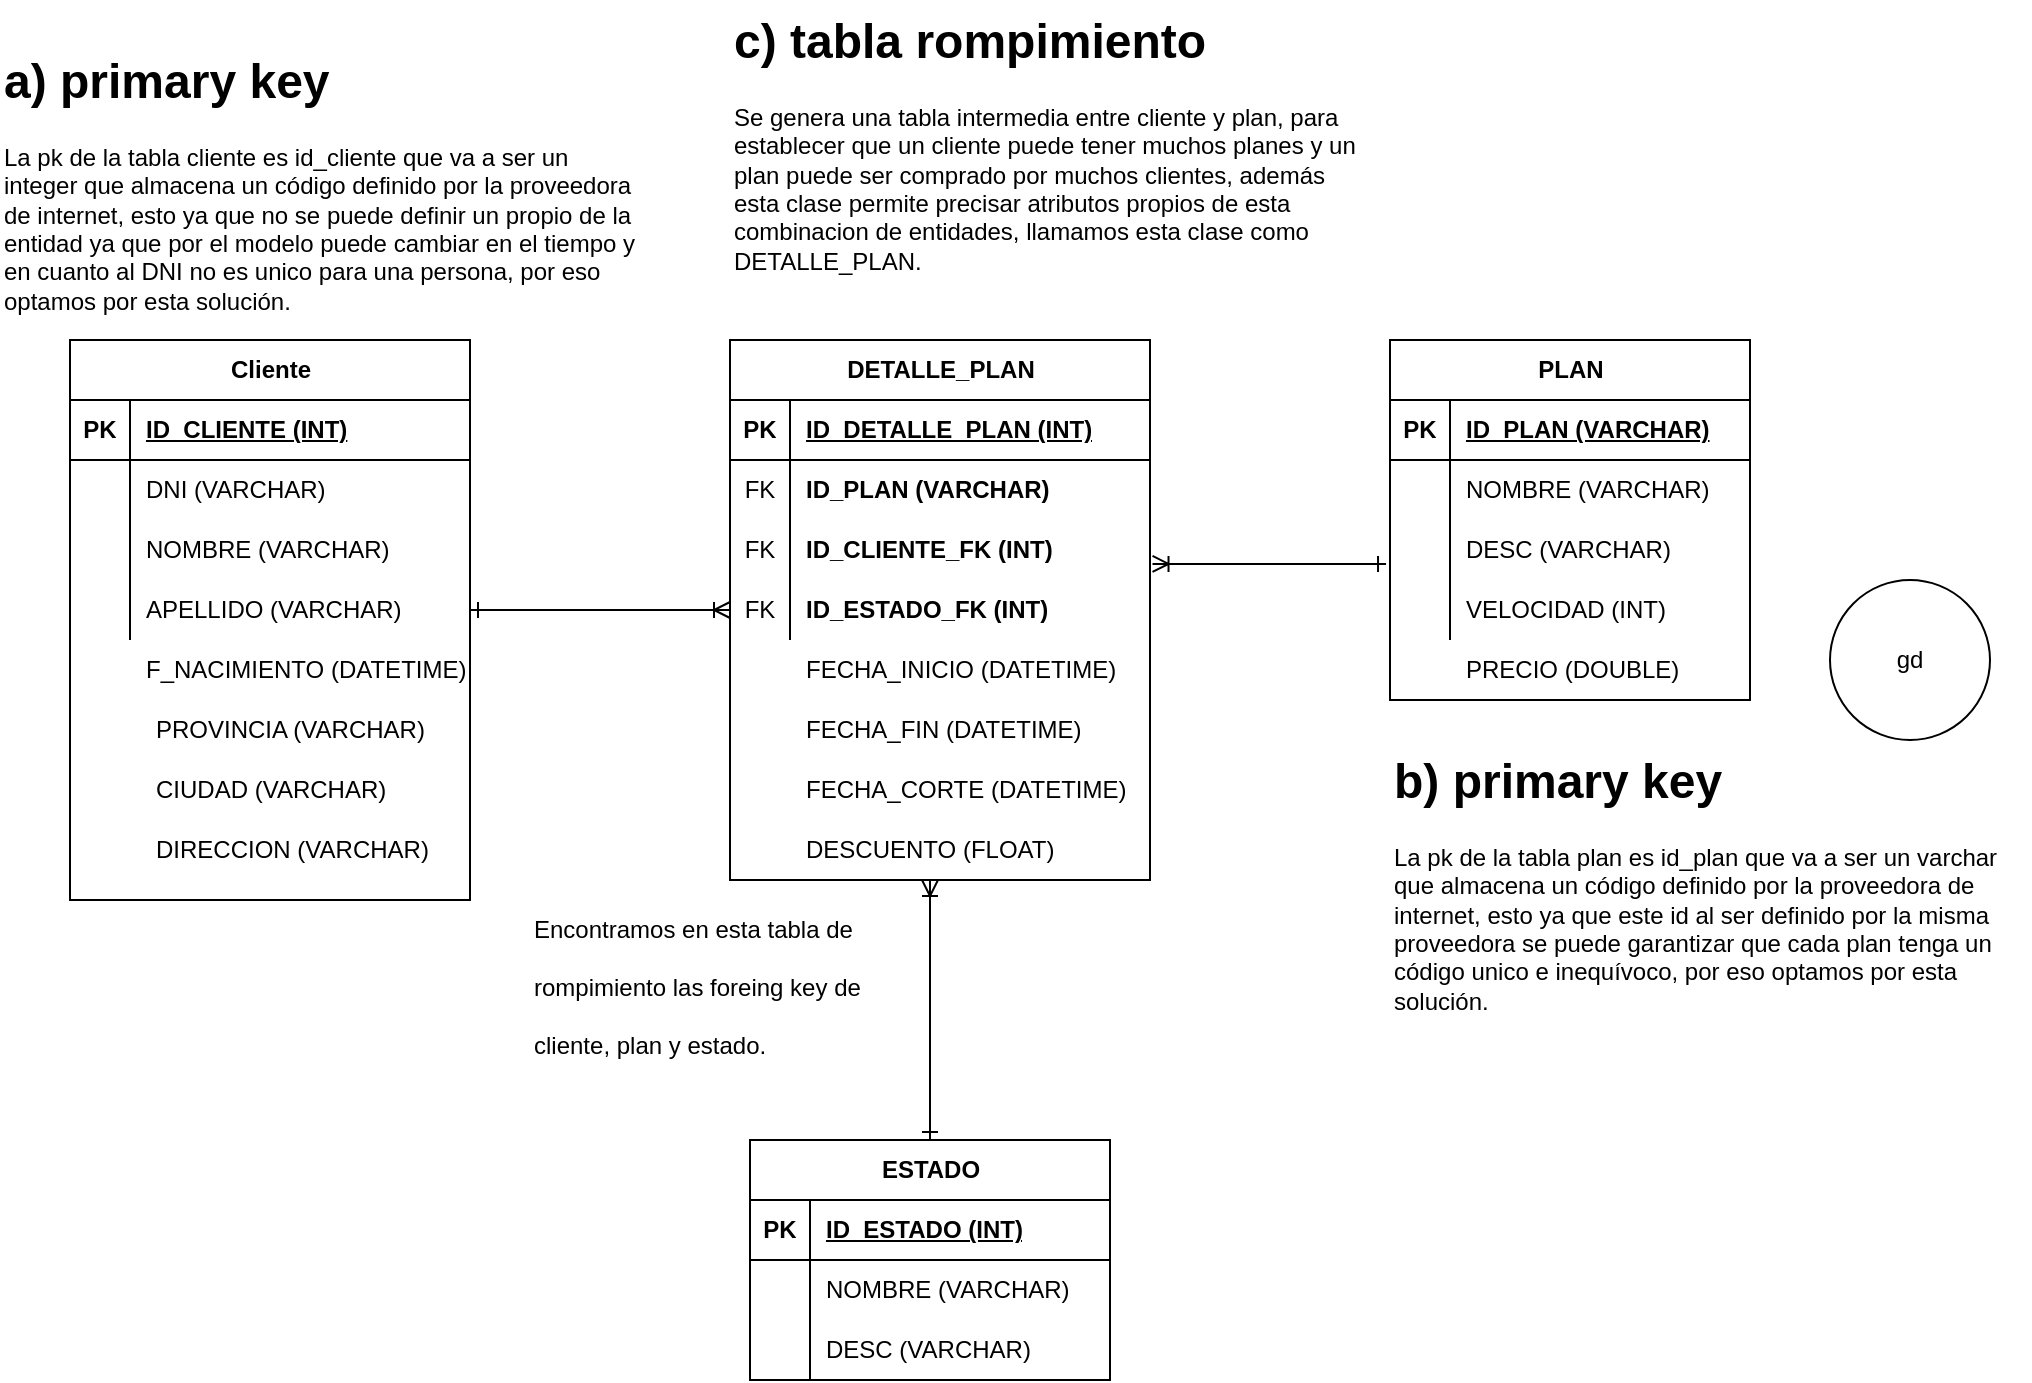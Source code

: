 <mxfile version="24.4.0" type="device">
  <diagram name="Página-1" id="uQsowlPVkjm7PyKZ2ve9">
    <mxGraphModel dx="1518" dy="786" grid="1" gridSize="10" guides="1" tooltips="1" connect="1" arrows="1" fold="1" page="1" pageScale="1" pageWidth="827" pageHeight="1169" math="0" shadow="0">
      <root>
        <mxCell id="0" />
        <mxCell id="1" parent="0" />
        <mxCell id="TAoLNEUiDQfu-hUEuMr9-1" value="Cliente" style="shape=table;startSize=30;container=1;collapsible=1;childLayout=tableLayout;fixedRows=1;rowLines=0;fontStyle=1;align=center;resizeLast=1;html=1;" vertex="1" parent="1">
          <mxGeometry x="40" y="290" width="200" height="280" as="geometry" />
        </mxCell>
        <mxCell id="TAoLNEUiDQfu-hUEuMr9-2" value="" style="shape=tableRow;horizontal=0;startSize=0;swimlaneHead=0;swimlaneBody=0;fillColor=none;collapsible=0;dropTarget=0;points=[[0,0.5],[1,0.5]];portConstraint=eastwest;top=0;left=0;right=0;bottom=1;" vertex="1" parent="TAoLNEUiDQfu-hUEuMr9-1">
          <mxGeometry y="30" width="200" height="30" as="geometry" />
        </mxCell>
        <mxCell id="TAoLNEUiDQfu-hUEuMr9-3" value="PK" style="shape=partialRectangle;connectable=0;fillColor=none;top=0;left=0;bottom=0;right=0;fontStyle=1;overflow=hidden;whiteSpace=wrap;html=1;" vertex="1" parent="TAoLNEUiDQfu-hUEuMr9-2">
          <mxGeometry width="30" height="30" as="geometry">
            <mxRectangle width="30" height="30" as="alternateBounds" />
          </mxGeometry>
        </mxCell>
        <mxCell id="TAoLNEUiDQfu-hUEuMr9-4" value="ID_CLIENTE (INT)" style="shape=partialRectangle;connectable=0;fillColor=none;top=0;left=0;bottom=0;right=0;align=left;spacingLeft=6;fontStyle=5;overflow=hidden;whiteSpace=wrap;html=1;" vertex="1" parent="TAoLNEUiDQfu-hUEuMr9-2">
          <mxGeometry x="30" width="170" height="30" as="geometry">
            <mxRectangle width="170" height="30" as="alternateBounds" />
          </mxGeometry>
        </mxCell>
        <mxCell id="TAoLNEUiDQfu-hUEuMr9-5" value="" style="shape=tableRow;horizontal=0;startSize=0;swimlaneHead=0;swimlaneBody=0;fillColor=none;collapsible=0;dropTarget=0;points=[[0,0.5],[1,0.5]];portConstraint=eastwest;top=0;left=0;right=0;bottom=0;" vertex="1" parent="TAoLNEUiDQfu-hUEuMr9-1">
          <mxGeometry y="60" width="200" height="30" as="geometry" />
        </mxCell>
        <mxCell id="TAoLNEUiDQfu-hUEuMr9-6" value="" style="shape=partialRectangle;connectable=0;fillColor=none;top=0;left=0;bottom=0;right=0;editable=1;overflow=hidden;whiteSpace=wrap;html=1;" vertex="1" parent="TAoLNEUiDQfu-hUEuMr9-5">
          <mxGeometry width="30" height="30" as="geometry">
            <mxRectangle width="30" height="30" as="alternateBounds" />
          </mxGeometry>
        </mxCell>
        <mxCell id="TAoLNEUiDQfu-hUEuMr9-7" value="DNI (VARCHAR)" style="shape=partialRectangle;connectable=0;fillColor=none;top=0;left=0;bottom=0;right=0;align=left;spacingLeft=6;overflow=hidden;whiteSpace=wrap;html=1;" vertex="1" parent="TAoLNEUiDQfu-hUEuMr9-5">
          <mxGeometry x="30" width="170" height="30" as="geometry">
            <mxRectangle width="170" height="30" as="alternateBounds" />
          </mxGeometry>
        </mxCell>
        <mxCell id="TAoLNEUiDQfu-hUEuMr9-8" value="" style="shape=tableRow;horizontal=0;startSize=0;swimlaneHead=0;swimlaneBody=0;fillColor=none;collapsible=0;dropTarget=0;points=[[0,0.5],[1,0.5]];portConstraint=eastwest;top=0;left=0;right=0;bottom=0;" vertex="1" parent="TAoLNEUiDQfu-hUEuMr9-1">
          <mxGeometry y="90" width="200" height="30" as="geometry" />
        </mxCell>
        <mxCell id="TAoLNEUiDQfu-hUEuMr9-9" value="" style="shape=partialRectangle;connectable=0;fillColor=none;top=0;left=0;bottom=0;right=0;editable=1;overflow=hidden;whiteSpace=wrap;html=1;" vertex="1" parent="TAoLNEUiDQfu-hUEuMr9-8">
          <mxGeometry width="30" height="30" as="geometry">
            <mxRectangle width="30" height="30" as="alternateBounds" />
          </mxGeometry>
        </mxCell>
        <mxCell id="TAoLNEUiDQfu-hUEuMr9-10" value="NOMBRE (VARCHAR)" style="shape=partialRectangle;connectable=0;fillColor=none;top=0;left=0;bottom=0;right=0;align=left;spacingLeft=6;overflow=hidden;whiteSpace=wrap;html=1;" vertex="1" parent="TAoLNEUiDQfu-hUEuMr9-8">
          <mxGeometry x="30" width="170" height="30" as="geometry">
            <mxRectangle width="170" height="30" as="alternateBounds" />
          </mxGeometry>
        </mxCell>
        <mxCell id="TAoLNEUiDQfu-hUEuMr9-11" value="" style="shape=tableRow;horizontal=0;startSize=0;swimlaneHead=0;swimlaneBody=0;fillColor=none;collapsible=0;dropTarget=0;points=[[0,0.5],[1,0.5]];portConstraint=eastwest;top=0;left=0;right=0;bottom=0;" vertex="1" parent="TAoLNEUiDQfu-hUEuMr9-1">
          <mxGeometry y="120" width="200" height="30" as="geometry" />
        </mxCell>
        <mxCell id="TAoLNEUiDQfu-hUEuMr9-12" value="" style="shape=partialRectangle;connectable=0;fillColor=none;top=0;left=0;bottom=0;right=0;editable=1;overflow=hidden;whiteSpace=wrap;html=1;" vertex="1" parent="TAoLNEUiDQfu-hUEuMr9-11">
          <mxGeometry width="30" height="30" as="geometry">
            <mxRectangle width="30" height="30" as="alternateBounds" />
          </mxGeometry>
        </mxCell>
        <mxCell id="TAoLNEUiDQfu-hUEuMr9-13" value="APELLIDO (VARCHAR)" style="shape=partialRectangle;connectable=0;fillColor=none;top=0;left=0;bottom=0;right=0;align=left;spacingLeft=6;overflow=hidden;whiteSpace=wrap;html=1;" vertex="1" parent="TAoLNEUiDQfu-hUEuMr9-11">
          <mxGeometry x="30" width="170" height="30" as="geometry">
            <mxRectangle width="170" height="30" as="alternateBounds" />
          </mxGeometry>
        </mxCell>
        <mxCell id="TAoLNEUiDQfu-hUEuMr9-14" value="F_NACIMIENTO (DATETIME)" style="shape=partialRectangle;connectable=0;fillColor=none;top=0;left=0;bottom=0;right=0;align=left;spacingLeft=6;overflow=hidden;whiteSpace=wrap;html=1;" vertex="1" parent="1">
          <mxGeometry x="70" y="440" width="170" height="30" as="geometry">
            <mxRectangle width="150" height="30" as="alternateBounds" />
          </mxGeometry>
        </mxCell>
        <mxCell id="TAoLNEUiDQfu-hUEuMr9-15" value="" style="shape=tableRow;horizontal=0;startSize=0;swimlaneHead=0;swimlaneBody=0;fillColor=none;collapsible=0;dropTarget=0;points=[[0,0.5],[1,0.5]];portConstraint=eastwest;top=0;left=0;right=0;bottom=0;" vertex="1" parent="1">
          <mxGeometry x="60" y="470" width="180" height="30" as="geometry" />
        </mxCell>
        <mxCell id="TAoLNEUiDQfu-hUEuMr9-16" value="" style="shape=partialRectangle;connectable=0;fillColor=none;top=0;left=0;bottom=0;right=0;editable=1;overflow=hidden;whiteSpace=wrap;html=1;" vertex="1" parent="TAoLNEUiDQfu-hUEuMr9-15">
          <mxGeometry width="30" height="30" as="geometry">
            <mxRectangle width="30" height="30" as="alternateBounds" />
          </mxGeometry>
        </mxCell>
        <mxCell id="TAoLNEUiDQfu-hUEuMr9-17" value="PROVINCIA (VARCHAR)" style="shape=partialRectangle;connectable=0;fillColor=none;top=0;left=0;bottom=0;right=0;align=left;spacingLeft=6;overflow=hidden;whiteSpace=wrap;html=1;" vertex="1" parent="TAoLNEUiDQfu-hUEuMr9-15">
          <mxGeometry x="15" width="150" height="30" as="geometry">
            <mxRectangle width="150" height="30" as="alternateBounds" />
          </mxGeometry>
        </mxCell>
        <mxCell id="TAoLNEUiDQfu-hUEuMr9-18" value="" style="shape=tableRow;horizontal=0;startSize=0;swimlaneHead=0;swimlaneBody=0;fillColor=none;collapsible=0;dropTarget=0;points=[[0,0.5],[1,0.5]];portConstraint=eastwest;top=0;left=0;right=0;bottom=0;" vertex="1" parent="1">
          <mxGeometry x="60" y="490" width="180" height="30" as="geometry" />
        </mxCell>
        <mxCell id="TAoLNEUiDQfu-hUEuMr9-19" value="" style="shape=partialRectangle;connectable=0;fillColor=none;top=0;left=0;bottom=0;right=0;editable=1;overflow=hidden;whiteSpace=wrap;html=1;" vertex="1" parent="TAoLNEUiDQfu-hUEuMr9-18">
          <mxGeometry width="30" height="30" as="geometry">
            <mxRectangle width="30" height="30" as="alternateBounds" />
          </mxGeometry>
        </mxCell>
        <mxCell id="TAoLNEUiDQfu-hUEuMr9-20" value="CIUDAD (VARCHAR)" style="shape=partialRectangle;connectable=0;fillColor=none;top=0;left=0;bottom=0;right=0;align=left;spacingLeft=6;overflow=hidden;whiteSpace=wrap;html=1;" vertex="1" parent="TAoLNEUiDQfu-hUEuMr9-18">
          <mxGeometry x="15" y="10" width="150" height="30" as="geometry">
            <mxRectangle width="150" height="30" as="alternateBounds" />
          </mxGeometry>
        </mxCell>
        <mxCell id="TAoLNEUiDQfu-hUEuMr9-21" value="" style="shape=tableRow;horizontal=0;startSize=0;swimlaneHead=0;swimlaneBody=0;fillColor=none;collapsible=0;dropTarget=0;points=[[0,0.5],[1,0.5]];portConstraint=eastwest;top=0;left=0;right=0;bottom=0;" vertex="1" parent="1">
          <mxGeometry x="60" y="520" width="180" height="30" as="geometry" />
        </mxCell>
        <mxCell id="TAoLNEUiDQfu-hUEuMr9-22" value="" style="shape=partialRectangle;connectable=0;fillColor=none;top=0;left=0;bottom=0;right=0;editable=1;overflow=hidden;whiteSpace=wrap;html=1;" vertex="1" parent="TAoLNEUiDQfu-hUEuMr9-21">
          <mxGeometry width="30" height="30" as="geometry">
            <mxRectangle width="30" height="30" as="alternateBounds" />
          </mxGeometry>
        </mxCell>
        <mxCell id="TAoLNEUiDQfu-hUEuMr9-23" value="DIRECCION (VARCHAR)" style="shape=partialRectangle;connectable=0;fillColor=none;top=0;left=0;bottom=0;right=0;align=left;spacingLeft=6;overflow=hidden;whiteSpace=wrap;html=1;" vertex="1" parent="TAoLNEUiDQfu-hUEuMr9-21">
          <mxGeometry x="15" y="10" width="150" height="30" as="geometry">
            <mxRectangle width="150" height="30" as="alternateBounds" />
          </mxGeometry>
        </mxCell>
        <mxCell id="TAoLNEUiDQfu-hUEuMr9-24" value="DETALLE_PLAN" style="shape=table;startSize=30;container=1;collapsible=1;childLayout=tableLayout;fixedRows=1;rowLines=0;fontStyle=1;align=center;resizeLast=1;html=1;" vertex="1" parent="1">
          <mxGeometry x="370" y="290" width="210" height="270" as="geometry" />
        </mxCell>
        <mxCell id="TAoLNEUiDQfu-hUEuMr9-25" value="" style="shape=tableRow;horizontal=0;startSize=0;swimlaneHead=0;swimlaneBody=0;fillColor=none;collapsible=0;dropTarget=0;points=[[0,0.5],[1,0.5]];portConstraint=eastwest;top=0;left=0;right=0;bottom=1;" vertex="1" parent="TAoLNEUiDQfu-hUEuMr9-24">
          <mxGeometry y="30" width="210" height="30" as="geometry" />
        </mxCell>
        <mxCell id="TAoLNEUiDQfu-hUEuMr9-26" value="PK" style="shape=partialRectangle;connectable=0;fillColor=none;top=0;left=0;bottom=0;right=0;fontStyle=1;overflow=hidden;whiteSpace=wrap;html=1;" vertex="1" parent="TAoLNEUiDQfu-hUEuMr9-25">
          <mxGeometry width="30" height="30" as="geometry">
            <mxRectangle width="30" height="30" as="alternateBounds" />
          </mxGeometry>
        </mxCell>
        <mxCell id="TAoLNEUiDQfu-hUEuMr9-27" value="ID_DETALLE_PLAN (INT)" style="shape=partialRectangle;connectable=0;fillColor=none;top=0;left=0;bottom=0;right=0;align=left;spacingLeft=6;fontStyle=5;overflow=hidden;whiteSpace=wrap;html=1;" vertex="1" parent="TAoLNEUiDQfu-hUEuMr9-25">
          <mxGeometry x="30" width="180" height="30" as="geometry">
            <mxRectangle width="180" height="30" as="alternateBounds" />
          </mxGeometry>
        </mxCell>
        <mxCell id="TAoLNEUiDQfu-hUEuMr9-28" value="" style="shape=tableRow;horizontal=0;startSize=0;swimlaneHead=0;swimlaneBody=0;fillColor=none;collapsible=0;dropTarget=0;points=[[0,0.5],[1,0.5]];portConstraint=eastwest;top=0;left=0;right=0;bottom=0;" vertex="1" parent="TAoLNEUiDQfu-hUEuMr9-24">
          <mxGeometry y="60" width="210" height="30" as="geometry" />
        </mxCell>
        <mxCell id="TAoLNEUiDQfu-hUEuMr9-29" value="FK" style="shape=partialRectangle;connectable=0;fillColor=none;top=0;left=0;bottom=0;right=0;editable=1;overflow=hidden;whiteSpace=wrap;html=1;" vertex="1" parent="TAoLNEUiDQfu-hUEuMr9-28">
          <mxGeometry width="30" height="30" as="geometry">
            <mxRectangle width="30" height="30" as="alternateBounds" />
          </mxGeometry>
        </mxCell>
        <mxCell id="TAoLNEUiDQfu-hUEuMr9-30" value="&lt;b&gt;ID_PLAN (VARCHAR)&lt;/b&gt;" style="shape=partialRectangle;connectable=0;fillColor=none;top=0;left=0;bottom=0;right=0;align=left;spacingLeft=6;overflow=hidden;whiteSpace=wrap;html=1;" vertex="1" parent="TAoLNEUiDQfu-hUEuMr9-28">
          <mxGeometry x="30" width="180" height="30" as="geometry">
            <mxRectangle width="180" height="30" as="alternateBounds" />
          </mxGeometry>
        </mxCell>
        <mxCell id="TAoLNEUiDQfu-hUEuMr9-31" value="" style="shape=tableRow;horizontal=0;startSize=0;swimlaneHead=0;swimlaneBody=0;fillColor=none;collapsible=0;dropTarget=0;points=[[0,0.5],[1,0.5]];portConstraint=eastwest;top=0;left=0;right=0;bottom=0;" vertex="1" parent="TAoLNEUiDQfu-hUEuMr9-24">
          <mxGeometry y="90" width="210" height="30" as="geometry" />
        </mxCell>
        <mxCell id="TAoLNEUiDQfu-hUEuMr9-32" value="FK" style="shape=partialRectangle;connectable=0;fillColor=none;top=0;left=0;bottom=0;right=0;editable=1;overflow=hidden;whiteSpace=wrap;html=1;" vertex="1" parent="TAoLNEUiDQfu-hUEuMr9-31">
          <mxGeometry width="30" height="30" as="geometry">
            <mxRectangle width="30" height="30" as="alternateBounds" />
          </mxGeometry>
        </mxCell>
        <mxCell id="TAoLNEUiDQfu-hUEuMr9-33" value="&lt;b&gt;ID_CLIENTE_FK (INT)&lt;/b&gt;" style="shape=partialRectangle;connectable=0;fillColor=none;top=0;left=0;bottom=0;right=0;align=left;spacingLeft=6;overflow=hidden;whiteSpace=wrap;html=1;" vertex="1" parent="TAoLNEUiDQfu-hUEuMr9-31">
          <mxGeometry x="30" width="180" height="30" as="geometry">
            <mxRectangle width="180" height="30" as="alternateBounds" />
          </mxGeometry>
        </mxCell>
        <mxCell id="TAoLNEUiDQfu-hUEuMr9-34" value="" style="shape=tableRow;horizontal=0;startSize=0;swimlaneHead=0;swimlaneBody=0;fillColor=none;collapsible=0;dropTarget=0;points=[[0,0.5],[1,0.5]];portConstraint=eastwest;top=0;left=0;right=0;bottom=0;" vertex="1" parent="TAoLNEUiDQfu-hUEuMr9-24">
          <mxGeometry y="120" width="210" height="30" as="geometry" />
        </mxCell>
        <mxCell id="TAoLNEUiDQfu-hUEuMr9-35" value="FK" style="shape=partialRectangle;connectable=0;fillColor=none;top=0;left=0;bottom=0;right=0;editable=1;overflow=hidden;whiteSpace=wrap;html=1;" vertex="1" parent="TAoLNEUiDQfu-hUEuMr9-34">
          <mxGeometry width="30" height="30" as="geometry">
            <mxRectangle width="30" height="30" as="alternateBounds" />
          </mxGeometry>
        </mxCell>
        <mxCell id="TAoLNEUiDQfu-hUEuMr9-36" value="&lt;b&gt;ID_ESTADO_FK (INT)&lt;/b&gt;" style="shape=partialRectangle;connectable=0;fillColor=none;top=0;left=0;bottom=0;right=0;align=left;spacingLeft=6;overflow=hidden;whiteSpace=wrap;html=1;" vertex="1" parent="TAoLNEUiDQfu-hUEuMr9-34">
          <mxGeometry x="30" width="180" height="30" as="geometry">
            <mxRectangle width="180" height="30" as="alternateBounds" />
          </mxGeometry>
        </mxCell>
        <mxCell id="TAoLNEUiDQfu-hUEuMr9-37" value="PLAN" style="shape=table;startSize=30;container=1;collapsible=1;childLayout=tableLayout;fixedRows=1;rowLines=0;fontStyle=1;align=center;resizeLast=1;html=1;" vertex="1" parent="1">
          <mxGeometry x="700" y="290" width="180" height="180" as="geometry" />
        </mxCell>
        <mxCell id="TAoLNEUiDQfu-hUEuMr9-38" value="" style="shape=tableRow;horizontal=0;startSize=0;swimlaneHead=0;swimlaneBody=0;fillColor=none;collapsible=0;dropTarget=0;points=[[0,0.5],[1,0.5]];portConstraint=eastwest;top=0;left=0;right=0;bottom=1;" vertex="1" parent="TAoLNEUiDQfu-hUEuMr9-37">
          <mxGeometry y="30" width="180" height="30" as="geometry" />
        </mxCell>
        <mxCell id="TAoLNEUiDQfu-hUEuMr9-39" value="PK" style="shape=partialRectangle;connectable=0;fillColor=none;top=0;left=0;bottom=0;right=0;fontStyle=1;overflow=hidden;whiteSpace=wrap;html=1;" vertex="1" parent="TAoLNEUiDQfu-hUEuMr9-38">
          <mxGeometry width="30" height="30" as="geometry">
            <mxRectangle width="30" height="30" as="alternateBounds" />
          </mxGeometry>
        </mxCell>
        <mxCell id="TAoLNEUiDQfu-hUEuMr9-40" value="ID_PLAN (VARCHAR)" style="shape=partialRectangle;connectable=0;fillColor=none;top=0;left=0;bottom=0;right=0;align=left;spacingLeft=6;fontStyle=5;overflow=hidden;whiteSpace=wrap;html=1;" vertex="1" parent="TAoLNEUiDQfu-hUEuMr9-38">
          <mxGeometry x="30" width="150" height="30" as="geometry">
            <mxRectangle width="150" height="30" as="alternateBounds" />
          </mxGeometry>
        </mxCell>
        <mxCell id="TAoLNEUiDQfu-hUEuMr9-41" value="" style="shape=tableRow;horizontal=0;startSize=0;swimlaneHead=0;swimlaneBody=0;fillColor=none;collapsible=0;dropTarget=0;points=[[0,0.5],[1,0.5]];portConstraint=eastwest;top=0;left=0;right=0;bottom=0;" vertex="1" parent="TAoLNEUiDQfu-hUEuMr9-37">
          <mxGeometry y="60" width="180" height="30" as="geometry" />
        </mxCell>
        <mxCell id="TAoLNEUiDQfu-hUEuMr9-42" value="" style="shape=partialRectangle;connectable=0;fillColor=none;top=0;left=0;bottom=0;right=0;editable=1;overflow=hidden;whiteSpace=wrap;html=1;" vertex="1" parent="TAoLNEUiDQfu-hUEuMr9-41">
          <mxGeometry width="30" height="30" as="geometry">
            <mxRectangle width="30" height="30" as="alternateBounds" />
          </mxGeometry>
        </mxCell>
        <mxCell id="TAoLNEUiDQfu-hUEuMr9-43" value="NOMBRE (VARCHAR)" style="shape=partialRectangle;connectable=0;fillColor=none;top=0;left=0;bottom=0;right=0;align=left;spacingLeft=6;overflow=hidden;whiteSpace=wrap;html=1;" vertex="1" parent="TAoLNEUiDQfu-hUEuMr9-41">
          <mxGeometry x="30" width="150" height="30" as="geometry">
            <mxRectangle width="150" height="30" as="alternateBounds" />
          </mxGeometry>
        </mxCell>
        <mxCell id="TAoLNEUiDQfu-hUEuMr9-44" value="" style="shape=tableRow;horizontal=0;startSize=0;swimlaneHead=0;swimlaneBody=0;fillColor=none;collapsible=0;dropTarget=0;points=[[0,0.5],[1,0.5]];portConstraint=eastwest;top=0;left=0;right=0;bottom=0;" vertex="1" parent="TAoLNEUiDQfu-hUEuMr9-37">
          <mxGeometry y="90" width="180" height="30" as="geometry" />
        </mxCell>
        <mxCell id="TAoLNEUiDQfu-hUEuMr9-45" value="" style="shape=partialRectangle;connectable=0;fillColor=none;top=0;left=0;bottom=0;right=0;editable=1;overflow=hidden;whiteSpace=wrap;html=1;" vertex="1" parent="TAoLNEUiDQfu-hUEuMr9-44">
          <mxGeometry width="30" height="30" as="geometry">
            <mxRectangle width="30" height="30" as="alternateBounds" />
          </mxGeometry>
        </mxCell>
        <mxCell id="TAoLNEUiDQfu-hUEuMr9-46" value="DESC (VARCHAR)" style="shape=partialRectangle;connectable=0;fillColor=none;top=0;left=0;bottom=0;right=0;align=left;spacingLeft=6;overflow=hidden;whiteSpace=wrap;html=1;" vertex="1" parent="TAoLNEUiDQfu-hUEuMr9-44">
          <mxGeometry x="30" width="150" height="30" as="geometry">
            <mxRectangle width="150" height="30" as="alternateBounds" />
          </mxGeometry>
        </mxCell>
        <mxCell id="TAoLNEUiDQfu-hUEuMr9-47" value="" style="shape=tableRow;horizontal=0;startSize=0;swimlaneHead=0;swimlaneBody=0;fillColor=none;collapsible=0;dropTarget=0;points=[[0,0.5],[1,0.5]];portConstraint=eastwest;top=0;left=0;right=0;bottom=0;" vertex="1" parent="TAoLNEUiDQfu-hUEuMr9-37">
          <mxGeometry y="120" width="180" height="30" as="geometry" />
        </mxCell>
        <mxCell id="TAoLNEUiDQfu-hUEuMr9-48" value="" style="shape=partialRectangle;connectable=0;fillColor=none;top=0;left=0;bottom=0;right=0;editable=1;overflow=hidden;whiteSpace=wrap;html=1;" vertex="1" parent="TAoLNEUiDQfu-hUEuMr9-47">
          <mxGeometry width="30" height="30" as="geometry">
            <mxRectangle width="30" height="30" as="alternateBounds" />
          </mxGeometry>
        </mxCell>
        <mxCell id="TAoLNEUiDQfu-hUEuMr9-49" value="VELOCIDAD (INT)" style="shape=partialRectangle;connectable=0;fillColor=none;top=0;left=0;bottom=0;right=0;align=left;spacingLeft=6;overflow=hidden;whiteSpace=wrap;html=1;" vertex="1" parent="TAoLNEUiDQfu-hUEuMr9-47">
          <mxGeometry x="30" width="150" height="30" as="geometry">
            <mxRectangle width="150" height="30" as="alternateBounds" />
          </mxGeometry>
        </mxCell>
        <mxCell id="TAoLNEUiDQfu-hUEuMr9-70" style="rounded=0;orthogonalLoop=1;jettySize=auto;html=1;exitX=0.5;exitY=0;exitDx=0;exitDy=0;endArrow=ERoneToMany;endFill=0;startArrow=ERone;startFill=0;" edge="1" parent="1" source="TAoLNEUiDQfu-hUEuMr9-50">
          <mxGeometry relative="1" as="geometry">
            <mxPoint x="470" y="560" as="targetPoint" />
            <Array as="points">
              <mxPoint x="470" y="650" />
            </Array>
          </mxGeometry>
        </mxCell>
        <mxCell id="TAoLNEUiDQfu-hUEuMr9-50" value="ESTADO" style="shape=table;startSize=30;container=1;collapsible=1;childLayout=tableLayout;fixedRows=1;rowLines=0;fontStyle=1;align=center;resizeLast=1;html=1;" vertex="1" parent="1">
          <mxGeometry x="380" y="690" width="180" height="120" as="geometry" />
        </mxCell>
        <mxCell id="TAoLNEUiDQfu-hUEuMr9-51" value="" style="shape=tableRow;horizontal=0;startSize=0;swimlaneHead=0;swimlaneBody=0;fillColor=none;collapsible=0;dropTarget=0;points=[[0,0.5],[1,0.5]];portConstraint=eastwest;top=0;left=0;right=0;bottom=1;" vertex="1" parent="TAoLNEUiDQfu-hUEuMr9-50">
          <mxGeometry y="30" width="180" height="30" as="geometry" />
        </mxCell>
        <mxCell id="TAoLNEUiDQfu-hUEuMr9-52" value="PK" style="shape=partialRectangle;connectable=0;fillColor=none;top=0;left=0;bottom=0;right=0;fontStyle=1;overflow=hidden;whiteSpace=wrap;html=1;" vertex="1" parent="TAoLNEUiDQfu-hUEuMr9-51">
          <mxGeometry width="30" height="30" as="geometry">
            <mxRectangle width="30" height="30" as="alternateBounds" />
          </mxGeometry>
        </mxCell>
        <mxCell id="TAoLNEUiDQfu-hUEuMr9-53" value="ID_ESTADO (INT)" style="shape=partialRectangle;connectable=0;fillColor=none;top=0;left=0;bottom=0;right=0;align=left;spacingLeft=6;fontStyle=5;overflow=hidden;whiteSpace=wrap;html=1;" vertex="1" parent="TAoLNEUiDQfu-hUEuMr9-51">
          <mxGeometry x="30" width="150" height="30" as="geometry">
            <mxRectangle width="150" height="30" as="alternateBounds" />
          </mxGeometry>
        </mxCell>
        <mxCell id="TAoLNEUiDQfu-hUEuMr9-54" value="" style="shape=tableRow;horizontal=0;startSize=0;swimlaneHead=0;swimlaneBody=0;fillColor=none;collapsible=0;dropTarget=0;points=[[0,0.5],[1,0.5]];portConstraint=eastwest;top=0;left=0;right=0;bottom=0;" vertex="1" parent="TAoLNEUiDQfu-hUEuMr9-50">
          <mxGeometry y="60" width="180" height="30" as="geometry" />
        </mxCell>
        <mxCell id="TAoLNEUiDQfu-hUEuMr9-55" value="" style="shape=partialRectangle;connectable=0;fillColor=none;top=0;left=0;bottom=0;right=0;editable=1;overflow=hidden;whiteSpace=wrap;html=1;" vertex="1" parent="TAoLNEUiDQfu-hUEuMr9-54">
          <mxGeometry width="30" height="30" as="geometry">
            <mxRectangle width="30" height="30" as="alternateBounds" />
          </mxGeometry>
        </mxCell>
        <mxCell id="TAoLNEUiDQfu-hUEuMr9-56" value="NOMBRE (VARCHAR)" style="shape=partialRectangle;connectable=0;fillColor=none;top=0;left=0;bottom=0;right=0;align=left;spacingLeft=6;overflow=hidden;whiteSpace=wrap;html=1;" vertex="1" parent="TAoLNEUiDQfu-hUEuMr9-54">
          <mxGeometry x="30" width="150" height="30" as="geometry">
            <mxRectangle width="150" height="30" as="alternateBounds" />
          </mxGeometry>
        </mxCell>
        <mxCell id="TAoLNEUiDQfu-hUEuMr9-57" value="" style="shape=tableRow;horizontal=0;startSize=0;swimlaneHead=0;swimlaneBody=0;fillColor=none;collapsible=0;dropTarget=0;points=[[0,0.5],[1,0.5]];portConstraint=eastwest;top=0;left=0;right=0;bottom=0;" vertex="1" parent="TAoLNEUiDQfu-hUEuMr9-50">
          <mxGeometry y="90" width="180" height="30" as="geometry" />
        </mxCell>
        <mxCell id="TAoLNEUiDQfu-hUEuMr9-58" value="" style="shape=partialRectangle;connectable=0;fillColor=none;top=0;left=0;bottom=0;right=0;editable=1;overflow=hidden;whiteSpace=wrap;html=1;" vertex="1" parent="TAoLNEUiDQfu-hUEuMr9-57">
          <mxGeometry width="30" height="30" as="geometry">
            <mxRectangle width="30" height="30" as="alternateBounds" />
          </mxGeometry>
        </mxCell>
        <mxCell id="TAoLNEUiDQfu-hUEuMr9-59" value="DESC (VARCHAR)" style="shape=partialRectangle;connectable=0;fillColor=none;top=0;left=0;bottom=0;right=0;align=left;spacingLeft=6;overflow=hidden;whiteSpace=wrap;html=1;" vertex="1" parent="TAoLNEUiDQfu-hUEuMr9-57">
          <mxGeometry x="30" width="150" height="30" as="geometry">
            <mxRectangle width="150" height="30" as="alternateBounds" />
          </mxGeometry>
        </mxCell>
        <mxCell id="TAoLNEUiDQfu-hUEuMr9-63" value="PRECIO (DOUBLE)" style="shape=partialRectangle;connectable=0;fillColor=none;top=0;left=0;bottom=0;right=0;align=left;spacingLeft=6;overflow=hidden;whiteSpace=wrap;html=1;" vertex="1" parent="1">
          <mxGeometry x="730" y="440" width="150" height="30" as="geometry">
            <mxRectangle width="150" height="30" as="alternateBounds" />
          </mxGeometry>
        </mxCell>
        <mxCell id="TAoLNEUiDQfu-hUEuMr9-64" value="FECHA_INICIO (DATETIME)" style="shape=partialRectangle;connectable=0;fillColor=none;top=0;left=0;bottom=0;right=0;align=left;spacingLeft=6;overflow=hidden;whiteSpace=wrap;html=1;" vertex="1" parent="1">
          <mxGeometry x="400" y="440" width="180" height="30" as="geometry">
            <mxRectangle width="150" height="30" as="alternateBounds" />
          </mxGeometry>
        </mxCell>
        <mxCell id="TAoLNEUiDQfu-hUEuMr9-65" value="FECHA_FIN (DATETIME)" style="shape=partialRectangle;connectable=0;fillColor=none;top=0;left=0;bottom=0;right=0;align=left;spacingLeft=6;overflow=hidden;whiteSpace=wrap;html=1;" vertex="1" parent="1">
          <mxGeometry x="400" y="470" width="150" height="30" as="geometry">
            <mxRectangle width="150" height="30" as="alternateBounds" />
          </mxGeometry>
        </mxCell>
        <mxCell id="TAoLNEUiDQfu-hUEuMr9-66" value="FECHA_CORTE (DATETIME)" style="shape=partialRectangle;connectable=0;fillColor=none;top=0;left=0;bottom=0;right=0;align=left;spacingLeft=6;overflow=hidden;whiteSpace=wrap;html=1;" vertex="1" parent="1">
          <mxGeometry x="400" y="500" width="180" height="30" as="geometry">
            <mxRectangle width="150" height="30" as="alternateBounds" />
          </mxGeometry>
        </mxCell>
        <mxCell id="TAoLNEUiDQfu-hUEuMr9-67" value="DESCUENTO (FLOAT)" style="shape=partialRectangle;connectable=0;fillColor=none;top=0;left=0;bottom=0;right=0;align=left;spacingLeft=6;overflow=hidden;whiteSpace=wrap;html=1;" vertex="1" parent="1">
          <mxGeometry x="400" y="530" width="150" height="30" as="geometry">
            <mxRectangle width="150" height="30" as="alternateBounds" />
          </mxGeometry>
        </mxCell>
        <mxCell id="TAoLNEUiDQfu-hUEuMr9-71" style="rounded=0;orthogonalLoop=1;jettySize=auto;html=1;exitX=-0.011;exitY=0.733;exitDx=0;exitDy=0;endArrow=ERoneToMany;endFill=0;startArrow=ERone;startFill=0;entryX=1.006;entryY=0.733;entryDx=0;entryDy=0;entryPerimeter=0;exitPerimeter=0;" edge="1" parent="1" source="TAoLNEUiDQfu-hUEuMr9-44" target="TAoLNEUiDQfu-hUEuMr9-31">
          <mxGeometry relative="1" as="geometry">
            <mxPoint x="470" y="570" as="targetPoint" />
            <mxPoint x="470" y="760" as="sourcePoint" />
            <Array as="points" />
          </mxGeometry>
        </mxCell>
        <mxCell id="TAoLNEUiDQfu-hUEuMr9-72" style="rounded=0;orthogonalLoop=1;jettySize=auto;html=1;exitX=1;exitY=0.5;exitDx=0;exitDy=0;endArrow=ERoneToMany;endFill=0;startArrow=ERone;startFill=0;entryX=0;entryY=0.5;entryDx=0;entryDy=0;" edge="1" parent="1" source="TAoLNEUiDQfu-hUEuMr9-11" target="TAoLNEUiDQfu-hUEuMr9-34">
          <mxGeometry relative="1" as="geometry">
            <mxPoint x="480" y="580" as="targetPoint" />
            <mxPoint x="480" y="770" as="sourcePoint" />
            <Array as="points" />
          </mxGeometry>
        </mxCell>
        <mxCell id="TAoLNEUiDQfu-hUEuMr9-73" value="&lt;h1 style=&quot;margin-top: 0px;&quot;&gt;a) primary key&lt;/h1&gt;&lt;p&gt;La pk de la tabla cliente es id_cliente que va a ser un integer que almacena un código definido por la proveedora de internet, esto ya que no se puede definir un propio de la entidad ya que por el modelo puede cambiar en el tiempo y en cuanto al DNI no es unico para una persona, por eso optamos por esta solución.&lt;/p&gt;" style="text;html=1;whiteSpace=wrap;overflow=hidden;rounded=0;" vertex="1" parent="1">
          <mxGeometry x="5" y="140" width="320" height="140" as="geometry" />
        </mxCell>
        <mxCell id="TAoLNEUiDQfu-hUEuMr9-74" value="&lt;h1 style=&quot;margin-top: 0px;&quot;&gt;b) primary key&lt;/h1&gt;&lt;p&gt;La pk de la tabla plan es id_plan que va a ser un varchar que almacena un código definido por la proveedora de internet, esto ya que este id al ser definido por la misma proveedora se puede garantizar que cada plan tenga un código unico e inequívoco, por eso optamos por esta solución.&lt;/p&gt;" style="text;html=1;whiteSpace=wrap;overflow=hidden;rounded=0;" vertex="1" parent="1">
          <mxGeometry x="700" y="490" width="320" height="150" as="geometry" />
        </mxCell>
        <mxCell id="TAoLNEUiDQfu-hUEuMr9-75" value="&lt;h1 style=&quot;margin-top: 0px;&quot;&gt;c) tabla rompimiento&amp;nbsp;&lt;/h1&gt;&lt;p&gt;Se genera una tabla intermedia entre cliente y plan, para establecer que un cliente puede tener muchos planes y un plan puede ser comprado por muchos clientes, además esta clase permite precisar atributos propios de esta combinacion de entidades, llamamos esta clase como DETALLE_PLAN.&lt;/p&gt;" style="text;html=1;whiteSpace=wrap;overflow=hidden;rounded=0;" vertex="1" parent="1">
          <mxGeometry x="370" y="120" width="320" height="140" as="geometry" />
        </mxCell>
        <mxCell id="TAoLNEUiDQfu-hUEuMr9-76" value="&lt;h1 style=&quot;margin-top: 0px;&quot;&gt;&lt;span style=&quot;background-color: initial; font-size: 12px; font-weight: normal;&quot;&gt;Encontramos en esta tabla de rompimiento las foreing key de cliente, plan y estado.&lt;/span&gt;&lt;br&gt;&lt;/h1&gt;" style="text;html=1;whiteSpace=wrap;overflow=hidden;rounded=0;" vertex="1" parent="1">
          <mxGeometry x="270" y="560" width="180" height="120" as="geometry" />
        </mxCell>
        <mxCell id="TAoLNEUiDQfu-hUEuMr9-77" value="gd" style="ellipse;whiteSpace=wrap;html=1;" vertex="1" parent="1">
          <mxGeometry x="920" y="410" width="80" height="80" as="geometry" />
        </mxCell>
      </root>
    </mxGraphModel>
  </diagram>
</mxfile>
